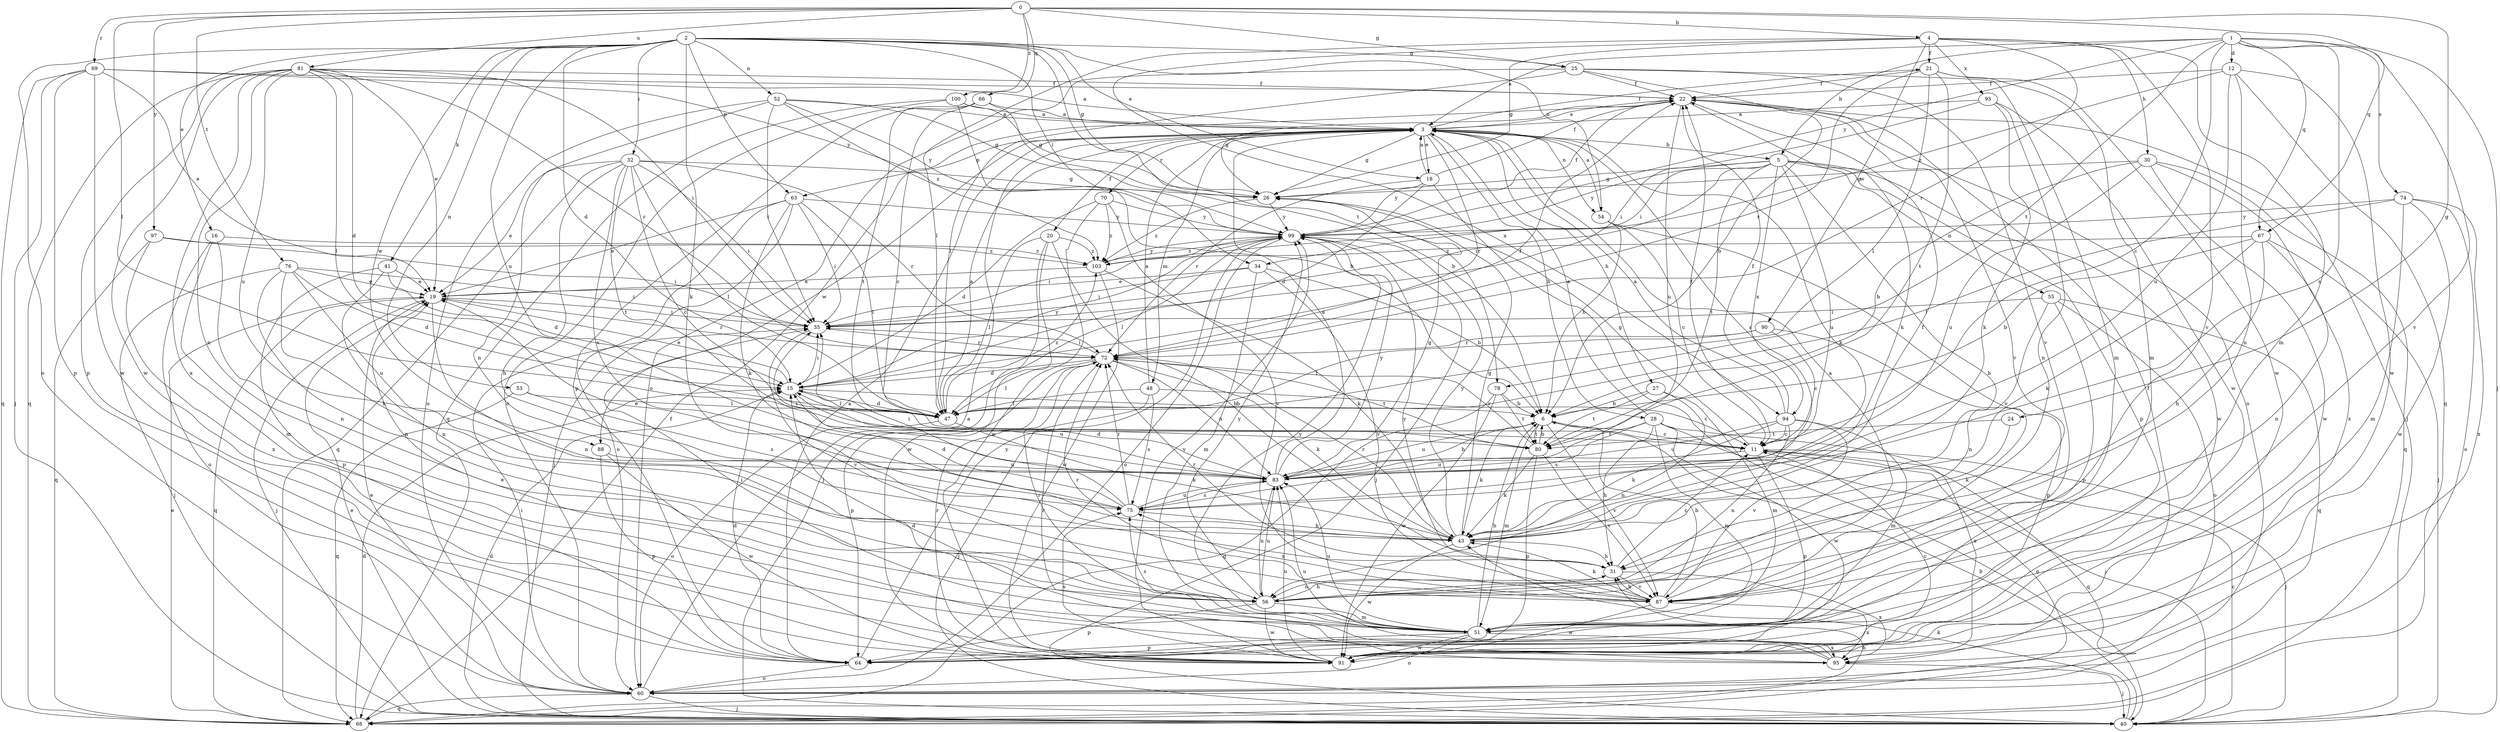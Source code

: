 strict digraph  {
0;
1;
2;
3;
4;
5;
6;
11;
12;
15;
16;
18;
19;
20;
21;
22;
24;
25;
26;
27;
28;
30;
31;
32;
34;
35;
40;
41;
43;
47;
48;
51;
52;
53;
54;
55;
56;
60;
63;
64;
66;
67;
68;
69;
70;
72;
74;
75;
76;
78;
80;
81;
83;
87;
88;
90;
91;
93;
94;
95;
97;
99;
100;
103;
0 -> 4  [label=b];
0 -> 24  [label=g];
0 -> 25  [label=g];
0 -> 47  [label=l];
0 -> 66  [label=q];
0 -> 67  [label=q];
0 -> 69  [label=r];
0 -> 76  [label=t];
0 -> 81  [label=u];
0 -> 97  [label=y];
0 -> 100  [label=z];
1 -> 3  [label=a];
1 -> 5  [label=b];
1 -> 11  [label=c];
1 -> 12  [label=d];
1 -> 40  [label=j];
1 -> 67  [label=q];
1 -> 74  [label=s];
1 -> 75  [label=s];
1 -> 78  [label=t];
1 -> 87  [label=v];
1 -> 99  [label=y];
2 -> 15  [label=d];
2 -> 16  [label=e];
2 -> 18  [label=e];
2 -> 25  [label=g];
2 -> 26  [label=g];
2 -> 32  [label=i];
2 -> 34  [label=i];
2 -> 41  [label=k];
2 -> 43  [label=k];
2 -> 52  [label=n];
2 -> 53  [label=n];
2 -> 54  [label=n];
2 -> 60  [label=o];
2 -> 63  [label=p];
2 -> 78  [label=t];
2 -> 83  [label=u];
2 -> 88  [label=w];
3 -> 5  [label=b];
3 -> 18  [label=e];
3 -> 20  [label=f];
3 -> 21  [label=f];
3 -> 26  [label=g];
3 -> 27  [label=h];
3 -> 28  [label=h];
3 -> 43  [label=k];
3 -> 48  [label=m];
3 -> 54  [label=n];
3 -> 63  [label=p];
3 -> 70  [label=r];
3 -> 72  [label=r];
3 -> 75  [label=s];
3 -> 88  [label=w];
4 -> 21  [label=f];
4 -> 26  [label=g];
4 -> 30  [label=h];
4 -> 47  [label=l];
4 -> 51  [label=m];
4 -> 72  [label=r];
4 -> 87  [label=v];
4 -> 90  [label=w];
4 -> 93  [label=x];
4 -> 94  [label=x];
5 -> 26  [label=g];
5 -> 31  [label=h];
5 -> 34  [label=i];
5 -> 35  [label=i];
5 -> 55  [label=n];
5 -> 64  [label=p];
5 -> 80  [label=t];
5 -> 83  [label=u];
5 -> 91  [label=w];
5 -> 94  [label=x];
5 -> 99  [label=y];
6 -> 11  [label=c];
6 -> 43  [label=k];
6 -> 51  [label=m];
6 -> 80  [label=t];
6 -> 83  [label=u];
6 -> 87  [label=v];
11 -> 22  [label=f];
11 -> 26  [label=g];
11 -> 40  [label=j];
11 -> 60  [label=o];
11 -> 64  [label=p];
11 -> 68  [label=q];
11 -> 83  [label=u];
12 -> 22  [label=f];
12 -> 56  [label=n];
12 -> 68  [label=q];
12 -> 83  [label=u];
12 -> 91  [label=w];
12 -> 103  [label=z];
15 -> 6  [label=b];
15 -> 19  [label=e];
15 -> 22  [label=f];
15 -> 35  [label=i];
15 -> 47  [label=l];
15 -> 83  [label=u];
15 -> 99  [label=y];
16 -> 51  [label=m];
16 -> 56  [label=n];
16 -> 60  [label=o];
16 -> 103  [label=z];
18 -> 3  [label=a];
18 -> 15  [label=d];
18 -> 22  [label=f];
18 -> 40  [label=j];
18 -> 72  [label=r];
18 -> 99  [label=y];
19 -> 35  [label=i];
19 -> 40  [label=j];
19 -> 56  [label=n];
19 -> 68  [label=q];
19 -> 72  [label=r];
20 -> 31  [label=h];
20 -> 40  [label=j];
20 -> 47  [label=l];
20 -> 91  [label=w];
20 -> 103  [label=z];
21 -> 22  [label=f];
21 -> 47  [label=l];
21 -> 51  [label=m];
21 -> 72  [label=r];
21 -> 80  [label=t];
21 -> 91  [label=w];
22 -> 3  [label=a];
22 -> 26  [label=g];
22 -> 40  [label=j];
22 -> 43  [label=k];
22 -> 60  [label=o];
22 -> 83  [label=u];
22 -> 87  [label=v];
24 -> 43  [label=k];
24 -> 80  [label=t];
25 -> 6  [label=b];
25 -> 22  [label=f];
25 -> 47  [label=l];
25 -> 51  [label=m];
25 -> 60  [label=o];
25 -> 87  [label=v];
26 -> 99  [label=y];
26 -> 103  [label=z];
27 -> 6  [label=b];
27 -> 51  [label=m];
27 -> 56  [label=n];
27 -> 80  [label=t];
28 -> 3  [label=a];
28 -> 31  [label=h];
28 -> 40  [label=j];
28 -> 51  [label=m];
28 -> 75  [label=s];
28 -> 80  [label=t];
28 -> 91  [label=w];
28 -> 95  [label=x];
30 -> 6  [label=b];
30 -> 26  [label=g];
30 -> 68  [label=q];
30 -> 83  [label=u];
30 -> 91  [label=w];
30 -> 95  [label=x];
31 -> 11  [label=c];
31 -> 56  [label=n];
31 -> 72  [label=r];
31 -> 87  [label=v];
31 -> 95  [label=x];
32 -> 11  [label=c];
32 -> 19  [label=e];
32 -> 26  [label=g];
32 -> 31  [label=h];
32 -> 35  [label=i];
32 -> 47  [label=l];
32 -> 68  [label=q];
32 -> 72  [label=r];
32 -> 75  [label=s];
32 -> 80  [label=t];
34 -> 6  [label=b];
34 -> 19  [label=e];
34 -> 35  [label=i];
34 -> 51  [label=m];
34 -> 87  [label=v];
35 -> 72  [label=r];
35 -> 87  [label=v];
40 -> 6  [label=b];
40 -> 11  [label=c];
40 -> 15  [label=d];
40 -> 19  [label=e];
40 -> 43  [label=k];
41 -> 15  [label=d];
41 -> 19  [label=e];
41 -> 56  [label=n];
41 -> 64  [label=p];
43 -> 22  [label=f];
43 -> 26  [label=g];
43 -> 31  [label=h];
43 -> 72  [label=r];
43 -> 91  [label=w];
43 -> 99  [label=y];
47 -> 3  [label=a];
47 -> 15  [label=d];
47 -> 43  [label=k];
47 -> 60  [label=o];
47 -> 103  [label=z];
48 -> 3  [label=a];
48 -> 11  [label=c];
48 -> 40  [label=j];
48 -> 47  [label=l];
48 -> 75  [label=s];
51 -> 6  [label=b];
51 -> 35  [label=i];
51 -> 60  [label=o];
51 -> 64  [label=p];
51 -> 72  [label=r];
51 -> 75  [label=s];
51 -> 83  [label=u];
51 -> 91  [label=w];
51 -> 95  [label=x];
51 -> 99  [label=y];
52 -> 3  [label=a];
52 -> 26  [label=g];
52 -> 35  [label=i];
52 -> 56  [label=n];
52 -> 60  [label=o];
52 -> 99  [label=y];
52 -> 103  [label=z];
53 -> 47  [label=l];
53 -> 68  [label=q];
53 -> 75  [label=s];
54 -> 3  [label=a];
54 -> 6  [label=b];
54 -> 11  [label=c];
54 -> 87  [label=v];
55 -> 35  [label=i];
55 -> 56  [label=n];
55 -> 60  [label=o];
55 -> 64  [label=p];
55 -> 68  [label=q];
56 -> 31  [label=h];
56 -> 51  [label=m];
56 -> 64  [label=p];
56 -> 83  [label=u];
56 -> 91  [label=w];
56 -> 99  [label=y];
60 -> 3  [label=a];
60 -> 19  [label=e];
60 -> 35  [label=i];
60 -> 40  [label=j];
60 -> 68  [label=q];
63 -> 19  [label=e];
63 -> 35  [label=i];
63 -> 40  [label=j];
63 -> 43  [label=k];
63 -> 47  [label=l];
63 -> 60  [label=o];
63 -> 99  [label=y];
64 -> 3  [label=a];
64 -> 15  [label=d];
64 -> 60  [label=o];
64 -> 99  [label=y];
66 -> 3  [label=a];
66 -> 6  [label=b];
66 -> 11  [label=c];
66 -> 64  [label=p];
66 -> 80  [label=t];
67 -> 6  [label=b];
67 -> 31  [label=h];
67 -> 40  [label=j];
67 -> 43  [label=k];
67 -> 56  [label=n];
67 -> 103  [label=z];
68 -> 15  [label=d];
68 -> 19  [label=e];
68 -> 22  [label=f];
68 -> 31  [label=h];
69 -> 19  [label=e];
69 -> 22  [label=f];
69 -> 40  [label=j];
69 -> 64  [label=p];
69 -> 68  [label=q];
69 -> 91  [label=w];
69 -> 99  [label=y];
70 -> 15  [label=d];
70 -> 87  [label=v];
70 -> 91  [label=w];
70 -> 99  [label=y];
70 -> 103  [label=z];
72 -> 15  [label=d];
72 -> 35  [label=i];
72 -> 43  [label=k];
72 -> 47  [label=l];
72 -> 64  [label=p];
72 -> 80  [label=t];
72 -> 83  [label=u];
74 -> 47  [label=l];
74 -> 51  [label=m];
74 -> 60  [label=o];
74 -> 91  [label=w];
74 -> 95  [label=x];
74 -> 99  [label=y];
75 -> 15  [label=d];
75 -> 19  [label=e];
75 -> 35  [label=i];
75 -> 43  [label=k];
75 -> 72  [label=r];
75 -> 83  [label=u];
76 -> 15  [label=d];
76 -> 19  [label=e];
76 -> 35  [label=i];
76 -> 40  [label=j];
76 -> 43  [label=k];
76 -> 56  [label=n];
76 -> 83  [label=u];
78 -> 6  [label=b];
78 -> 68  [label=q];
78 -> 80  [label=t];
78 -> 91  [label=w];
80 -> 6  [label=b];
80 -> 43  [label=k];
80 -> 64  [label=p];
80 -> 72  [label=r];
80 -> 87  [label=v];
81 -> 3  [label=a];
81 -> 15  [label=d];
81 -> 19  [label=e];
81 -> 22  [label=f];
81 -> 35  [label=i];
81 -> 47  [label=l];
81 -> 56  [label=n];
81 -> 64  [label=p];
81 -> 68  [label=q];
81 -> 72  [label=r];
81 -> 83  [label=u];
81 -> 91  [label=w];
81 -> 95  [label=x];
83 -> 3  [label=a];
83 -> 6  [label=b];
83 -> 15  [label=d];
83 -> 26  [label=g];
83 -> 35  [label=i];
83 -> 56  [label=n];
83 -> 75  [label=s];
83 -> 99  [label=y];
87 -> 3  [label=a];
87 -> 6  [label=b];
87 -> 31  [label=h];
87 -> 43  [label=k];
87 -> 72  [label=r];
87 -> 75  [label=s];
87 -> 91  [label=w];
87 -> 95  [label=x];
87 -> 99  [label=y];
88 -> 64  [label=p];
88 -> 83  [label=u];
88 -> 91  [label=w];
90 -> 11  [label=c];
90 -> 47  [label=l];
90 -> 64  [label=p];
90 -> 72  [label=r];
91 -> 11  [label=c];
91 -> 72  [label=r];
91 -> 75  [label=s];
91 -> 83  [label=u];
91 -> 99  [label=y];
93 -> 3  [label=a];
93 -> 35  [label=i];
93 -> 43  [label=k];
93 -> 56  [label=n];
93 -> 91  [label=w];
94 -> 3  [label=a];
94 -> 11  [label=c];
94 -> 22  [label=f];
94 -> 43  [label=k];
94 -> 51  [label=m];
94 -> 56  [label=n];
94 -> 83  [label=u];
94 -> 87  [label=v];
95 -> 15  [label=d];
95 -> 19  [label=e];
95 -> 22  [label=f];
95 -> 40  [label=j];
95 -> 72  [label=r];
95 -> 83  [label=u];
97 -> 35  [label=i];
97 -> 68  [label=q];
97 -> 95  [label=x];
97 -> 103  [label=z];
99 -> 22  [label=f];
99 -> 35  [label=i];
99 -> 40  [label=j];
99 -> 47  [label=l];
99 -> 60  [label=o];
99 -> 103  [label=z];
100 -> 3  [label=a];
100 -> 6  [label=b];
100 -> 26  [label=g];
100 -> 60  [label=o];
100 -> 68  [label=q];
103 -> 19  [label=e];
103 -> 43  [label=k];
103 -> 91  [label=w];
103 -> 99  [label=y];
}
